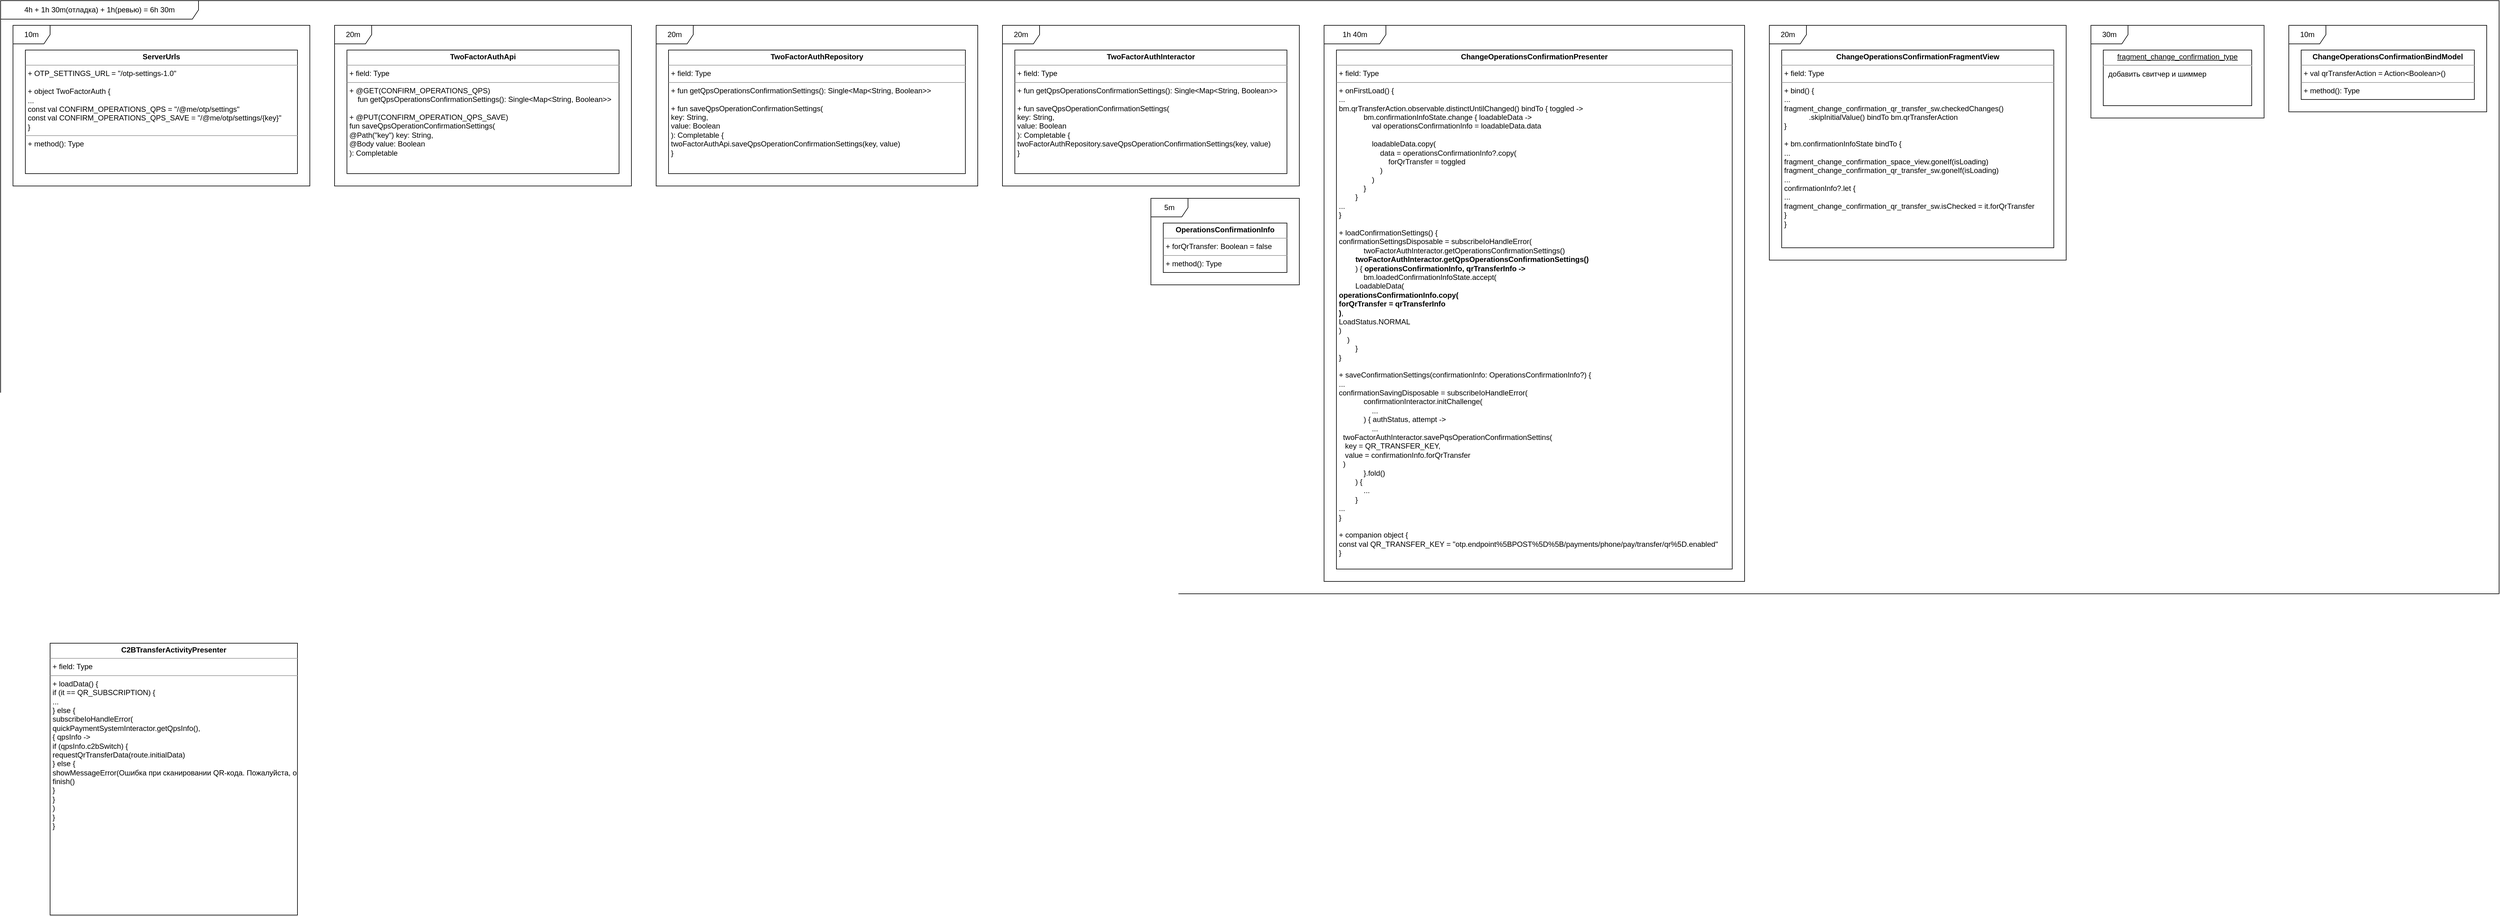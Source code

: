<mxfile version="16.1.0" type="github">
  <diagram id="dtNNPIjGnfpnKM4EfALH" name="Page-1">
    <mxGraphModel dx="889" dy="1556" grid="1" gridSize="10" guides="1" tooltips="1" connect="1" arrows="1" fold="1" page="1" pageScale="1" pageWidth="850" pageHeight="1100" math="0" shadow="0">
      <root>
        <mxCell id="0" />
        <mxCell id="1" parent="0" />
        <mxCell id="L3CYPhSWqcNMOgiigEOy-1" value="&lt;p style=&quot;margin: 0px ; margin-top: 4px ; text-align: center ; text-decoration: underline&quot;&gt;fragment_change_confirmation_type&lt;/p&gt;&lt;hr&gt;&lt;p style=&quot;margin: 0px ; margin-left: 8px&quot;&gt;добавить свитчер и шиммер&lt;br&gt;&lt;/p&gt;" style="verticalAlign=top;align=left;overflow=fill;fontSize=12;fontFamily=Helvetica;html=1;" parent="1" vertex="1">
          <mxGeometry x="4240" y="40" width="240" height="90" as="geometry" />
        </mxCell>
        <mxCell id="L3CYPhSWqcNMOgiigEOy-2" value="&lt;p style=&quot;margin: 0px ; margin-top: 4px ; text-align: center&quot;&gt;&lt;b&gt;ChangeOperationsConfirmationFragmentView&lt;/b&gt;&lt;/p&gt;&lt;hr size=&quot;1&quot;&gt;&lt;p style=&quot;margin: 0px ; margin-left: 4px&quot;&gt;+ field: Type&lt;/p&gt;&lt;hr size=&quot;1&quot;&gt;&lt;p style=&quot;margin: 0px ; margin-left: 4px&quot;&gt;+ bind() {&lt;/p&gt;&lt;p style=&quot;margin: 0px ; margin-left: 4px&quot;&gt;...&lt;/p&gt;&lt;p style=&quot;margin: 0px ; margin-left: 4px&quot;&gt;fragment_change_confirmation_qr_transfer_sw.checkedChanges()&lt;br&gt;&amp;nbsp;&amp;nbsp;&amp;nbsp;&amp;nbsp;&amp;nbsp;&amp;nbsp;&amp;nbsp;&amp;nbsp;&amp;nbsp;&amp;nbsp;&amp;nbsp; .skipInitialValue() bindTo bm.qrTransferAction&lt;br&gt;&lt;/p&gt;&lt;p style=&quot;margin: 0px ; margin-left: 4px&quot;&gt;}&lt;br&gt;&lt;/p&gt;&lt;p style=&quot;margin: 0px ; margin-left: 4px&quot;&gt;&lt;br&gt;&lt;/p&gt;&lt;p style=&quot;margin: 0px ; margin-left: 4px&quot;&gt;+ bm.confirmationInfoState bindTo {&lt;/p&gt;&lt;p style=&quot;margin: 0px ; margin-left: 4px&quot;&gt;...&lt;/p&gt;&lt;p style=&quot;margin: 0px ; margin-left: 4px&quot;&gt;fragment_change_confirmation_space_view.goneIf(isLoading)&lt;br&gt;fragment_change_confirmation_qr_transfer_sw.goneIf(isLoading)&lt;/p&gt;&lt;p style=&quot;margin: 0px ; margin-left: 4px&quot;&gt;...&lt;/p&gt;&lt;p style=&quot;margin: 0px ; margin-left: 4px&quot;&gt;confirmationInfo?.let {&lt;br&gt;...&lt;br&gt;fragment_change_confirmation_qr_transfer_sw.isChecked = it.forQrTransfer&lt;br&gt;}&lt;br&gt;&lt;/p&gt;&lt;p style=&quot;margin: 0px ; margin-left: 4px&quot;&gt;}&lt;br&gt;&lt;/p&gt;" style="verticalAlign=top;align=left;overflow=fill;fontSize=12;fontFamily=Helvetica;html=1;" parent="1" vertex="1">
          <mxGeometry x="3720" y="40" width="440" height="320" as="geometry" />
        </mxCell>
        <mxCell id="7GuGKfg8-Vmtqx_74Q5k-1" value="&lt;p style=&quot;margin: 0px ; margin-top: 4px ; text-align: center&quot;&gt;&lt;b&gt;ServerUrls&lt;/b&gt;&lt;/p&gt;&lt;hr size=&quot;1&quot;&gt;&lt;p style=&quot;margin: 0px ; margin-left: 4px&quot;&gt;+ OTP_SETTINGS_URL = &quot;/otp-settings-1.0&quot;&lt;/p&gt;&lt;p style=&quot;margin: 0px ; margin-left: 4px&quot;&gt;&lt;br&gt;&lt;/p&gt;&lt;p style=&quot;margin: 0px ; margin-left: 4px&quot;&gt;+ object TwoFactorAuth {&lt;/p&gt;&lt;p style=&quot;margin: 0px ; margin-left: 4px&quot;&gt;...&lt;/p&gt;&lt;p style=&quot;margin: 0px ; margin-left: 4px&quot;&gt;const val CONFIRM_OPERATIONS_QPS = &quot;/@me/otp/settings&quot;&lt;/p&gt;&lt;p style=&quot;margin: 0px ; margin-left: 4px&quot;&gt;const val CONFIRM_OPERATIONS_QPS_SAVE = &quot;/@me/otp/settings/{key}&quot;&lt;br&gt;&lt;/p&gt;&lt;p style=&quot;margin: 0px ; margin-left: 4px&quot;&gt;}&lt;br&gt;&lt;/p&gt;&lt;hr size=&quot;1&quot;&gt;&lt;p style=&quot;margin: 0px ; margin-left: 4px&quot;&gt;+ method(): Type&lt;/p&gt;" style="verticalAlign=top;align=left;overflow=fill;fontSize=12;fontFamily=Helvetica;html=1;" vertex="1" parent="1">
          <mxGeometry x="880" y="40" width="440" height="200" as="geometry" />
        </mxCell>
        <mxCell id="7GuGKfg8-Vmtqx_74Q5k-2" value="&lt;p style=&quot;margin: 0px ; margin-top: 4px ; text-align: center&quot;&gt;&lt;b&gt;TwoFactorAuthApi&lt;/b&gt;&lt;/p&gt;&lt;hr size=&quot;1&quot;&gt;&lt;p style=&quot;margin: 0px ; margin-left: 4px&quot;&gt;+ field: Type&lt;/p&gt;&lt;hr size=&quot;1&quot;&gt;&lt;p style=&quot;margin: 0px ; margin-left: 4px&quot;&gt;+ @GET(CONFIRM_OPERATIONS_QPS)&lt;br&gt;&amp;nbsp;&amp;nbsp;&amp;nbsp; fun getQpsOperationsConfirmationSettings(): Single&amp;lt;Map&amp;lt;String, Boolean&amp;gt;&amp;gt;&lt;/p&gt;&lt;p style=&quot;margin: 0px ; margin-left: 4px&quot;&gt;&lt;br&gt;&lt;/p&gt;&lt;p style=&quot;margin: 0px ; margin-left: 4px&quot;&gt;+ @PUT(CONFIRM_OPERATION_QPS_SAVE)&lt;br&gt;&lt;/p&gt;&lt;p style=&quot;margin: 0px ; margin-left: 4px&quot;&gt;fun saveQpsOperationConfirmationSettings(&lt;br&gt;@Path(&quot;key&quot;) key: String,&lt;br&gt;@Body value: Boolean&lt;br&gt;): Completable&lt;br&gt;&lt;/p&gt;" style="verticalAlign=top;align=left;overflow=fill;fontSize=12;fontFamily=Helvetica;html=1;" vertex="1" parent="1">
          <mxGeometry x="1400" y="40" width="440" height="200" as="geometry" />
        </mxCell>
        <mxCell id="7GuGKfg8-Vmtqx_74Q5k-3" value="&lt;p style=&quot;margin: 0px ; margin-top: 4px ; text-align: center&quot;&gt;&lt;b&gt;TwoFactorAuthRepository&lt;/b&gt;&lt;/p&gt;&lt;hr size=&quot;1&quot;&gt;&lt;p style=&quot;margin: 0px ; margin-left: 4px&quot;&gt;+ field: Type&lt;/p&gt;&lt;hr size=&quot;1&quot;&gt;&lt;p style=&quot;margin: 0px ; margin-left: 4px&quot;&gt;+ fun getQpsOperationsConfirmationSettings(): Single&amp;lt;Map&amp;lt;String, Boolean&amp;gt;&amp;gt;&lt;/p&gt;&lt;p style=&quot;margin: 0px ; margin-left: 4px&quot;&gt;&lt;br&gt;&lt;/p&gt;&lt;p style=&quot;margin: 0px ; margin-left: 4px&quot;&gt;+ fun saveQpsOperationConfirmationSettings(&lt;br&gt;key: String,&lt;/p&gt;&lt;p style=&quot;margin: 0px ; margin-left: 4px&quot;&gt;value: Boolean&lt;br&gt;&lt;/p&gt;&lt;p style=&quot;margin: 0px ; margin-left: 4px&quot;&gt;): Completable {&lt;br&gt;twoFactorAuthApi.saveQpsOperationConfirmationSettings(key, value)&lt;br&gt;}&lt;br&gt;&lt;/p&gt;" style="verticalAlign=top;align=left;overflow=fill;fontSize=12;fontFamily=Helvetica;html=1;" vertex="1" parent="1">
          <mxGeometry x="1920" y="40" width="480" height="200" as="geometry" />
        </mxCell>
        <mxCell id="7GuGKfg8-Vmtqx_74Q5k-4" value="&lt;p style=&quot;margin: 0px ; margin-top: 4px ; text-align: center&quot;&gt;&lt;b&gt;TwoFactorAuthInteractor&lt;/b&gt;&lt;/p&gt;&lt;hr size=&quot;1&quot;&gt;&lt;p style=&quot;margin: 0px ; margin-left: 4px&quot;&gt;+ field: Type&lt;/p&gt;&lt;hr size=&quot;1&quot;&gt;&lt;p style=&quot;margin: 0px ; margin-left: 4px&quot;&gt;+ fun getQpsOperationsConfirmationSettings(): Single&amp;lt;Map&amp;lt;String, Boolean&amp;gt;&amp;gt;&lt;/p&gt;&lt;p style=&quot;margin: 0px ; margin-left: 4px&quot;&gt;&lt;br&gt;&lt;/p&gt;&lt;p style=&quot;margin: 0px ; margin-left: 4px&quot;&gt;+ fun saveQpsOperationConfirmationSettings(&lt;/p&gt;&lt;p style=&quot;margin: 0px ; margin-left: 4px&quot;&gt;key: String,&lt;/p&gt;&lt;p style=&quot;margin: 0px ; margin-left: 4px&quot;&gt;value: Boolean&lt;br&gt;&lt;/p&gt;&lt;p style=&quot;margin: 0px ; margin-left: 4px&quot;&gt;): Completable {&lt;/p&gt;&lt;p style=&quot;margin: 0px ; margin-left: 4px&quot;&gt;twoFactorAuthRepository.saveQpsOperationConfirmationSettings(key, value)&lt;br&gt;&lt;/p&gt;&lt;p style=&quot;margin: 0px ; margin-left: 4px&quot;&gt;}&lt;br&gt;&lt;/p&gt;" style="verticalAlign=top;align=left;overflow=fill;fontSize=12;fontFamily=Helvetica;html=1;" vertex="1" parent="1">
          <mxGeometry x="2480" y="40" width="440" height="200" as="geometry" />
        </mxCell>
        <mxCell id="7GuGKfg8-Vmtqx_74Q5k-5" value="&lt;p style=&quot;margin: 0px ; margin-top: 4px ; text-align: center&quot;&gt;&lt;b&gt;ChangeOperationsConfirmationPresenter&lt;/b&gt;&lt;/p&gt;&lt;hr size=&quot;1&quot;&gt;&lt;p style=&quot;margin: 0px ; margin-left: 4px&quot;&gt;+ field: Type&lt;/p&gt;&lt;hr size=&quot;1&quot;&gt;&lt;p style=&quot;margin: 0px ; margin-left: 4px&quot;&gt;+ onFirstLoad() {&lt;/p&gt;&lt;p style=&quot;margin: 0px ; margin-left: 4px&quot;&gt;...&lt;/p&gt;&lt;p style=&quot;margin: 0px ; margin-left: 4px&quot;&gt;bm.qrTransferAction.observable.distinctUntilChanged() bindTo { toggled -&amp;gt;&lt;br&gt;&amp;nbsp;&amp;nbsp;&amp;nbsp;&amp;nbsp;&amp;nbsp;&amp;nbsp;&amp;nbsp;&amp;nbsp;&amp;nbsp;&amp;nbsp;&amp;nbsp; bm.confirmationInfoState.change { loadableData -&amp;gt;&lt;br&gt;&amp;nbsp;&amp;nbsp;&amp;nbsp;&amp;nbsp;&amp;nbsp;&amp;nbsp;&amp;nbsp;&amp;nbsp;&amp;nbsp;&amp;nbsp;&amp;nbsp;&amp;nbsp;&amp;nbsp;&amp;nbsp;&amp;nbsp; val operationsConfirmationInfo = loadableData.data&lt;br&gt;&lt;br&gt;&amp;nbsp;&amp;nbsp;&amp;nbsp;&amp;nbsp;&amp;nbsp;&amp;nbsp;&amp;nbsp;&amp;nbsp;&amp;nbsp;&amp;nbsp;&amp;nbsp;&amp;nbsp;&amp;nbsp;&amp;nbsp;&amp;nbsp; loadableData.copy(&lt;br&gt;&amp;nbsp;&amp;nbsp;&amp;nbsp;&amp;nbsp;&amp;nbsp;&amp;nbsp;&amp;nbsp;&amp;nbsp;&amp;nbsp;&amp;nbsp;&amp;nbsp;&amp;nbsp;&amp;nbsp;&amp;nbsp;&amp;nbsp;&amp;nbsp;&amp;nbsp;&amp;nbsp;&amp;nbsp; data = operationsConfirmationInfo?.copy(&lt;br&gt;&amp;nbsp;&amp;nbsp;&amp;nbsp;&amp;nbsp;&amp;nbsp;&amp;nbsp;&amp;nbsp;&amp;nbsp;&amp;nbsp;&amp;nbsp;&amp;nbsp;&amp;nbsp;&amp;nbsp;&amp;nbsp;&amp;nbsp;&amp;nbsp;&amp;nbsp;&amp;nbsp;&amp;nbsp;&amp;nbsp;&amp;nbsp;&amp;nbsp;&amp;nbsp; forQrTransfer = toggled&lt;br&gt;&amp;nbsp;&amp;nbsp;&amp;nbsp;&amp;nbsp;&amp;nbsp;&amp;nbsp;&amp;nbsp;&amp;nbsp;&amp;nbsp;&amp;nbsp;&amp;nbsp;&amp;nbsp;&amp;nbsp;&amp;nbsp;&amp;nbsp;&amp;nbsp;&amp;nbsp;&amp;nbsp;&amp;nbsp; )&lt;br&gt;&amp;nbsp;&amp;nbsp;&amp;nbsp;&amp;nbsp;&amp;nbsp;&amp;nbsp;&amp;nbsp;&amp;nbsp;&amp;nbsp;&amp;nbsp;&amp;nbsp;&amp;nbsp;&amp;nbsp;&amp;nbsp;&amp;nbsp; )&lt;br&gt;&amp;nbsp;&amp;nbsp;&amp;nbsp;&amp;nbsp;&amp;nbsp;&amp;nbsp;&amp;nbsp;&amp;nbsp;&amp;nbsp;&amp;nbsp;&amp;nbsp; }&lt;br&gt;&amp;nbsp;&amp;nbsp;&amp;nbsp;&amp;nbsp;&amp;nbsp;&amp;nbsp;&amp;nbsp; }&lt;br&gt;&lt;/p&gt;&lt;p style=&quot;margin: 0px ; margin-left: 4px&quot;&gt;...&lt;br&gt;&lt;/p&gt;&lt;p style=&quot;margin: 0px ; margin-left: 4px&quot;&gt;}&lt;br&gt;&lt;/p&gt;&lt;p style=&quot;margin: 0px ; margin-left: 4px&quot;&gt;&lt;br&gt;&lt;/p&gt;&lt;p style=&quot;margin: 0px ; margin-left: 4px&quot;&gt;+ loadConfirmationSettings() {&lt;/p&gt;&lt;p style=&quot;margin: 0px ; margin-left: 4px&quot;&gt;confirmationSettingsDisposable = subscribeIoHandleError(&lt;br&gt;&amp;nbsp;&amp;nbsp;&amp;nbsp;&amp;nbsp;&amp;nbsp;&amp;nbsp;&amp;nbsp;&amp;nbsp;&amp;nbsp;&amp;nbsp;&amp;nbsp; twoFactorAuthInteractor.getOperationsConfirmationSettings()&lt;/p&gt;&lt;p style=&quot;margin: 0px ; margin-left: 4px&quot;&gt;&lt;span&gt;	&lt;/span&gt;&amp;nbsp;&amp;nbsp;&amp;nbsp; &lt;span&gt;	&lt;/span&gt;&amp;nbsp;&amp;nbsp;&amp;nbsp; &lt;b&gt;twoFactorAuthInteractor.getQpsOperationsConfirmationSettings()&lt;/b&gt;&lt;br&gt;&lt;/p&gt;&lt;p style=&quot;margin: 0px ; margin-left: 4px&quot;&gt;&amp;nbsp;&amp;nbsp;&amp;nbsp;&amp;nbsp;&amp;nbsp;&amp;nbsp;&amp;nbsp; ) { &lt;b&gt;operationsConfirmationInfo, qrTransferInfo -&amp;gt;&lt;/b&gt;&lt;br&gt;&amp;nbsp;&amp;nbsp;&amp;nbsp;&amp;nbsp;&amp;nbsp;&amp;nbsp;&amp;nbsp;&amp;nbsp;&amp;nbsp;&amp;nbsp;&amp;nbsp; bm.loadedConfirmationInfoState.accept(&lt;/p&gt;&lt;p style=&quot;margin: 0px ; margin-left: 4px&quot;&gt;&lt;span&gt;	&lt;/span&gt;&amp;nbsp;&amp;nbsp;&amp;nbsp;&amp;nbsp;&amp;nbsp;&amp;nbsp;&amp;nbsp; LoadableData(&lt;/p&gt;&lt;p style=&quot;margin: 0px ; margin-left: 4px&quot;&gt;&lt;b&gt;operationsConfirmationInfo.copy(&lt;/b&gt;&lt;/p&gt;&lt;p style=&quot;margin: 0px ; margin-left: 4px&quot;&gt;&lt;b&gt;forQrTransfer = qrTransferInfo &lt;br&gt;&lt;/b&gt;&lt;/p&gt;&lt;p style=&quot;margin: 0px ; margin-left: 4px&quot;&gt;&lt;b&gt;)&lt;/b&gt;, &lt;br&gt;&lt;/p&gt;&lt;p style=&quot;margin: 0px ; margin-left: 4px&quot;&gt;LoadStatus.NORMAL&lt;/p&gt;&lt;p style=&quot;margin: 0px ; margin-left: 4px&quot;&gt;)&lt;/p&gt;&lt;p style=&quot;margin: 0px ; margin-left: 4px&quot;&gt;&lt;span&gt;	&lt;/span&gt;&amp;nbsp;&amp;nbsp;&amp;nbsp; )&lt;br&gt;&amp;nbsp;&amp;nbsp;&amp;nbsp;&amp;nbsp;&amp;nbsp;&amp;nbsp;&amp;nbsp; }&lt;br&gt;&lt;/p&gt;&lt;p style=&quot;margin: 0px ; margin-left: 4px&quot;&gt;}&lt;/p&gt;&lt;p style=&quot;margin: 0px ; margin-left: 4px&quot;&gt;&lt;br&gt;&lt;/p&gt;&lt;p style=&quot;margin: 0px ; margin-left: 4px&quot;&gt;+ saveConfirmationSettings(confirmationInfo: OperationsConfirmationInfo?) {&lt;/p&gt;&lt;p style=&quot;margin: 0px ; margin-left: 4px&quot;&gt;...&lt;/p&gt;&lt;p style=&quot;margin: 0px ; margin-left: 4px&quot;&gt;confirmationSavingDisposable = subscribeIoHandleError(&lt;br&gt;&amp;nbsp;&amp;nbsp;&amp;nbsp;&amp;nbsp;&amp;nbsp;&amp;nbsp;&amp;nbsp;&amp;nbsp;&amp;nbsp;&amp;nbsp;&amp;nbsp; confirmationInteractor.initChallenge(&lt;br&gt;&amp;nbsp;&amp;nbsp;&amp;nbsp;&amp;nbsp;&amp;nbsp;&amp;nbsp;&amp;nbsp;&amp;nbsp;&amp;nbsp;&amp;nbsp;&amp;nbsp;&amp;nbsp;&amp;nbsp;&amp;nbsp;&amp;nbsp; ...&lt;br&gt;&amp;nbsp;&amp;nbsp;&amp;nbsp;&amp;nbsp;&amp;nbsp;&amp;nbsp;&amp;nbsp;&amp;nbsp;&amp;nbsp;&amp;nbsp;&amp;nbsp; ) { authStatus, attempt -&amp;gt;&lt;br&gt;&amp;nbsp;&amp;nbsp;&amp;nbsp;&amp;nbsp;&amp;nbsp;&amp;nbsp;&amp;nbsp;&amp;nbsp;&amp;nbsp;&amp;nbsp;&amp;nbsp;&amp;nbsp;&amp;nbsp;&amp;nbsp;&amp;nbsp; ...&lt;/p&gt;&lt;p style=&quot;margin: 0px ; margin-left: 4px&quot;&gt;&lt;span&gt;	&lt;/span&gt;&lt;span&gt;	&lt;/span&gt;&lt;span&gt;	&lt;/span&gt;&lt;span&gt;	&lt;/span&gt;&lt;span style=&quot;white-space: pre&quot;&gt;	&lt;/span&gt;&lt;span style=&quot;white-space: pre&quot;&gt;	&lt;/span&gt;twoFactorAuthInteractor.savePqsOperationConfirmationSettins(&lt;/p&gt;&lt;p style=&quot;margin: 0px ; margin-left: 4px&quot;&gt;&lt;span&gt;	&lt;/span&gt;&lt;span&gt;	&lt;/span&gt;&lt;span&gt;	&lt;/span&gt;&lt;span style=&quot;white-space: pre&quot;&gt;	&lt;/span&gt;&lt;span style=&quot;white-space: pre&quot;&gt;	&lt;/span&gt;&lt;span style=&quot;white-space: pre&quot;&gt;	&lt;/span&gt;key = QR_TRANSFER_KEY,&lt;span&gt;	&lt;/span&gt;&lt;/p&gt;&lt;p style=&quot;margin: 0px ; margin-left: 4px&quot;&gt;&lt;span&gt;	&lt;/span&gt;&lt;span&gt;	&lt;/span&gt;&lt;span style=&quot;white-space: pre&quot;&gt;	&lt;/span&gt;&lt;span style=&quot;white-space: pre&quot;&gt;	&lt;/span&gt;&lt;span style=&quot;white-space: pre&quot;&gt;	&lt;/span&gt;value = confirmationInfo.forQrTransfer&lt;br&gt;&lt;/p&gt;&lt;p style=&quot;margin: 0px ; margin-left: 4px&quot;&gt;&lt;span&gt;	&lt;/span&gt;&lt;span&gt;	&lt;/span&gt;&lt;span style=&quot;white-space: pre&quot;&gt;	&lt;/span&gt;&lt;span style=&quot;white-space: pre&quot;&gt;	&lt;/span&gt;)&lt;br&gt;&lt;/p&gt;&lt;p style=&quot;margin: 0px ; margin-left: 4px&quot;&gt;&amp;nbsp;&amp;nbsp;&amp;nbsp;&amp;nbsp;&amp;nbsp;&amp;nbsp;&amp;nbsp;&amp;nbsp;&amp;nbsp;&amp;nbsp;&amp;nbsp; }.fold()&lt;br&gt;&amp;nbsp;&amp;nbsp;&amp;nbsp;&amp;nbsp;&amp;nbsp;&amp;nbsp;&amp;nbsp; ) {&lt;br&gt;&amp;nbsp;&amp;nbsp;&amp;nbsp;&amp;nbsp;&amp;nbsp;&amp;nbsp;&amp;nbsp;&amp;nbsp;&amp;nbsp;&amp;nbsp;&amp;nbsp; ...&lt;br&gt;&amp;nbsp;&amp;nbsp;&amp;nbsp;&amp;nbsp;&amp;nbsp;&amp;nbsp;&amp;nbsp; }&lt;br&gt;&lt;/p&gt;&lt;p style=&quot;margin: 0px ; margin-left: 4px&quot;&gt;...&lt;br&gt;&lt;/p&gt;&lt;p style=&quot;margin: 0px ; margin-left: 4px&quot;&gt;}&lt;/p&gt;&lt;p style=&quot;margin: 0px ; margin-left: 4px&quot;&gt;&lt;br&gt;&lt;/p&gt;&lt;p style=&quot;margin: 0px ; margin-left: 4px&quot;&gt;+ companion object {&lt;/p&gt;&lt;p style=&quot;margin: 0px ; margin-left: 4px&quot;&gt;const val QR_TRANSFER_KEY = &quot;otp.endpoint%5BPOST%5D%5B/payments/phone/pay/transfer/qr%5D.enabled&quot;&lt;br&gt;&lt;/p&gt;&lt;p style=&quot;margin: 0px ; margin-left: 4px&quot;&gt;}&lt;br&gt;&lt;/p&gt;" style="verticalAlign=top;align=left;overflow=fill;fontSize=12;fontFamily=Helvetica;html=1;" vertex="1" parent="1">
          <mxGeometry x="3000" y="40" width="640" height="840" as="geometry" />
        </mxCell>
        <mxCell id="7GuGKfg8-Vmtqx_74Q5k-6" value="&lt;p style=&quot;margin: 0px ; margin-top: 4px ; text-align: center&quot;&gt;&lt;b&gt;OperationsConfirmationInfo&lt;/b&gt;&lt;/p&gt;&lt;hr size=&quot;1&quot;&gt;&lt;p style=&quot;margin: 0px ; margin-left: 4px&quot;&gt;+ forQrTransfer: Boolean = false&lt;br&gt;&lt;/p&gt;&lt;hr size=&quot;1&quot;&gt;&lt;p style=&quot;margin: 0px ; margin-left: 4px&quot;&gt;+ method(): Type&lt;/p&gt;" style="verticalAlign=top;align=left;overflow=fill;fontSize=12;fontFamily=Helvetica;html=1;" vertex="1" parent="1">
          <mxGeometry x="2720" y="320" width="200" height="80" as="geometry" />
        </mxCell>
        <mxCell id="7GuGKfg8-Vmtqx_74Q5k-7" value="&lt;p style=&quot;margin: 0px ; margin-top: 4px ; text-align: center&quot;&gt;&lt;b&gt;ChangeOperationsConfirmationBindModel&lt;/b&gt;&lt;/p&gt;&lt;hr size=&quot;1&quot;&gt;&lt;p style=&quot;margin: 0px ; margin-left: 4px&quot;&gt;+ val qrTransferAction = Action&amp;lt;Boolean&amp;gt;()&lt;/p&gt;&lt;hr size=&quot;1&quot;&gt;&lt;p style=&quot;margin: 0px ; margin-left: 4px&quot;&gt;+ method(): Type&lt;/p&gt;" style="verticalAlign=top;align=left;overflow=fill;fontSize=12;fontFamily=Helvetica;html=1;" vertex="1" parent="1">
          <mxGeometry x="4560" y="40" width="280" height="80" as="geometry" />
        </mxCell>
        <mxCell id="7GuGKfg8-Vmtqx_74Q5k-9" value="10m" style="shape=umlFrame;whiteSpace=wrap;html=1;" vertex="1" parent="1">
          <mxGeometry x="860" width="480" height="260" as="geometry" />
        </mxCell>
        <mxCell id="7GuGKfg8-Vmtqx_74Q5k-10" value="20m" style="shape=umlFrame;whiteSpace=wrap;html=1;" vertex="1" parent="1">
          <mxGeometry x="1380" width="480" height="260" as="geometry" />
        </mxCell>
        <mxCell id="7GuGKfg8-Vmtqx_74Q5k-11" value="20m" style="shape=umlFrame;whiteSpace=wrap;html=1;" vertex="1" parent="1">
          <mxGeometry x="1900" width="520" height="260" as="geometry" />
        </mxCell>
        <mxCell id="7GuGKfg8-Vmtqx_74Q5k-12" value="20m" style="shape=umlFrame;whiteSpace=wrap;html=1;" vertex="1" parent="1">
          <mxGeometry x="2460" width="480" height="260" as="geometry" />
        </mxCell>
        <mxCell id="7GuGKfg8-Vmtqx_74Q5k-13" value="5m" style="shape=umlFrame;whiteSpace=wrap;html=1;" vertex="1" parent="1">
          <mxGeometry x="2700" y="280" width="240" height="140" as="geometry" />
        </mxCell>
        <mxCell id="7GuGKfg8-Vmtqx_74Q5k-14" value="1h 40m" style="shape=umlFrame;whiteSpace=wrap;html=1;width=100;height=30;" vertex="1" parent="1">
          <mxGeometry x="2980" width="680" height="900" as="geometry" />
        </mxCell>
        <mxCell id="7GuGKfg8-Vmtqx_74Q5k-15" value="20m" style="shape=umlFrame;whiteSpace=wrap;html=1;" vertex="1" parent="1">
          <mxGeometry x="3700" width="480" height="380" as="geometry" />
        </mxCell>
        <mxCell id="7GuGKfg8-Vmtqx_74Q5k-16" value="30m" style="shape=umlFrame;whiteSpace=wrap;html=1;" vertex="1" parent="1">
          <mxGeometry x="4220" width="280" height="150" as="geometry" />
        </mxCell>
        <mxCell id="7GuGKfg8-Vmtqx_74Q5k-17" value="10m" style="shape=umlFrame;whiteSpace=wrap;html=1;" vertex="1" parent="1">
          <mxGeometry x="4540" width="320" height="140" as="geometry" />
        </mxCell>
        <mxCell id="7GuGKfg8-Vmtqx_74Q5k-18" value="4h + 1h 30m(отладка) + 1h(ревью) = 6h 30m" style="shape=umlFrame;whiteSpace=wrap;html=1;width=320;height=30;" vertex="1" parent="1">
          <mxGeometry x="840" y="-40" width="4040" height="960" as="geometry" />
        </mxCell>
        <mxCell id="7GuGKfg8-Vmtqx_74Q5k-19" value="&lt;p style=&quot;margin: 0px ; margin-top: 4px ; text-align: center&quot;&gt;&lt;b&gt;C2BTransferActivityPresenter&lt;/b&gt;&lt;/p&gt;&lt;hr size=&quot;1&quot;&gt;&lt;p style=&quot;margin: 0px ; margin-left: 4px&quot;&gt;+ field: Type&lt;/p&gt;&lt;hr size=&quot;1&quot;&gt;&lt;p style=&quot;margin: 0px ; margin-left: 4px&quot;&gt;+ loadData() {&lt;/p&gt;&lt;p style=&quot;margin: 0px ; margin-left: 4px&quot;&gt;if (it == QR_SUBSCRIPTION) {&lt;br&gt;...&lt;br&gt;} else {&lt;br&gt;subscribeIoHandleError(&lt;/p&gt;&lt;p style=&quot;margin: 0px ; margin-left: 4px&quot;&gt;quickPaymentSystemInteractor.getQpsInfo(),&lt;/p&gt;&lt;p style=&quot;margin: 0px ; margin-left: 4px&quot;&gt;{ qpsInfo -&amp;gt;&lt;br&gt;&lt;/p&gt;&lt;p style=&quot;margin: 0px ; margin-left: 4px&quot;&gt;if (qpsInfo.c2bSwitch) {&lt;/p&gt;&lt;p style=&quot;margin: 0px ; margin-left: 4px&quot;&gt;requestQrTransferData(route.initialData)&lt;br&gt;&lt;/p&gt;&lt;p style=&quot;margin: 0px ; margin-left: 4px&quot;&gt;} else {&lt;/p&gt;&lt;p style=&quot;margin: 0px ; margin-left: 4px&quot;&gt;showMessageError(Ошибка при сканировании QR-кода. Пожалуйста, обратитесь в банк для подключения сервиса СБП)&lt;/p&gt;&lt;p style=&quot;margin: 0px ; margin-left: 4px&quot;&gt;finish()&lt;br&gt;&lt;/p&gt;&lt;p style=&quot;margin: 0px ; margin-left: 4px&quot;&gt;}&lt;br&gt;&lt;/p&gt;&lt;p style=&quot;margin: 0px ; margin-left: 4px&quot;&gt;}&lt;/p&gt;&lt;p style=&quot;margin: 0px ; margin-left: 4px&quot;&gt;)&lt;br&gt;&lt;/p&gt;&lt;p style=&quot;margin: 0px ; margin-left: 4px&quot;&gt;}&lt;br&gt;&lt;/p&gt;&lt;p style=&quot;margin: 0px ; margin-left: 4px&quot;&gt;}&lt;br&gt;&lt;/p&gt;" style="verticalAlign=top;align=left;overflow=fill;fontSize=12;fontFamily=Helvetica;html=1;" vertex="1" parent="1">
          <mxGeometry x="920" y="1000" width="400" height="440" as="geometry" />
        </mxCell>
      </root>
    </mxGraphModel>
  </diagram>
</mxfile>
